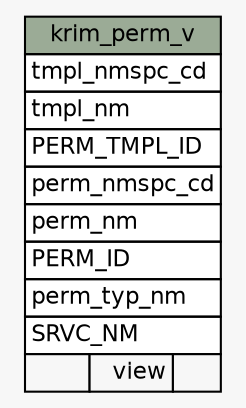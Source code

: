 // dot 2.28.0 on Mac OS X 10.7.2
// SchemaSpy rev 590
digraph "krim_perm_v" {
  graph [
    rankdir="RL"
    bgcolor="#f7f7f7"
    nodesep="0.18"
    ranksep="0.46"
    fontname="Helvetica"
    fontsize="11"
  ];
  node [
    fontname="Helvetica"
    fontsize="11"
    shape="plaintext"
  ];
  edge [
    arrowsize="0.8"
  ];
  "krim_perm_v" [
    label=<
    <TABLE BORDER="0" CELLBORDER="1" CELLSPACING="0" BGCOLOR="#ffffff">
      <TR><TD COLSPAN="3" BGCOLOR="#9bab96" ALIGN="CENTER">krim_perm_v</TD></TR>
      <TR><TD PORT="tmpl_nmspc_cd" COLSPAN="3" ALIGN="LEFT">tmpl_nmspc_cd</TD></TR>
      <TR><TD PORT="tmpl_nm" COLSPAN="3" ALIGN="LEFT">tmpl_nm</TD></TR>
      <TR><TD PORT="PERM_TMPL_ID" COLSPAN="3" ALIGN="LEFT">PERM_TMPL_ID</TD></TR>
      <TR><TD PORT="perm_nmspc_cd" COLSPAN="3" ALIGN="LEFT">perm_nmspc_cd</TD></TR>
      <TR><TD PORT="perm_nm" COLSPAN="3" ALIGN="LEFT">perm_nm</TD></TR>
      <TR><TD PORT="PERM_ID" COLSPAN="3" ALIGN="LEFT">PERM_ID</TD></TR>
      <TR><TD PORT="perm_typ_nm" COLSPAN="3" ALIGN="LEFT">perm_typ_nm</TD></TR>
      <TR><TD PORT="SRVC_NM" COLSPAN="3" ALIGN="LEFT">SRVC_NM</TD></TR>
      <TR><TD ALIGN="LEFT" BGCOLOR="#f7f7f7">  </TD><TD ALIGN="RIGHT" BGCOLOR="#f7f7f7">view</TD><TD ALIGN="RIGHT" BGCOLOR="#f7f7f7">  </TD></TR>
    </TABLE>>
    URL="tables/krim_perm_v.html"
    tooltip="krim_perm_v"
  ];
}
